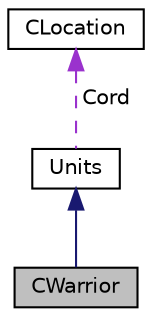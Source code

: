 digraph "CWarrior"
{
  edge [fontname="Helvetica",fontsize="10",labelfontname="Helvetica",labelfontsize="10"];
  node [fontname="Helvetica",fontsize="10",shape=record];
  Node1 [label="CWarrior",height=0.2,width=0.4,color="black", fillcolor="grey75", style="filled", fontcolor="black"];
  Node2 -> Node1 [dir="back",color="midnightblue",fontsize="10",style="solid",fontname="Helvetica"];
  Node2 [label="Units",height=0.2,width=0.4,color="black", fillcolor="white", style="filled",URL="$classUnits.html"];
  Node3 -> Node2 [dir="back",color="darkorchid3",fontsize="10",style="dashed",label=" Cord" ,fontname="Helvetica"];
  Node3 [label="CLocation",height=0.2,width=0.4,color="black", fillcolor="white", style="filled",URL="$classCLocation.html"];
}

